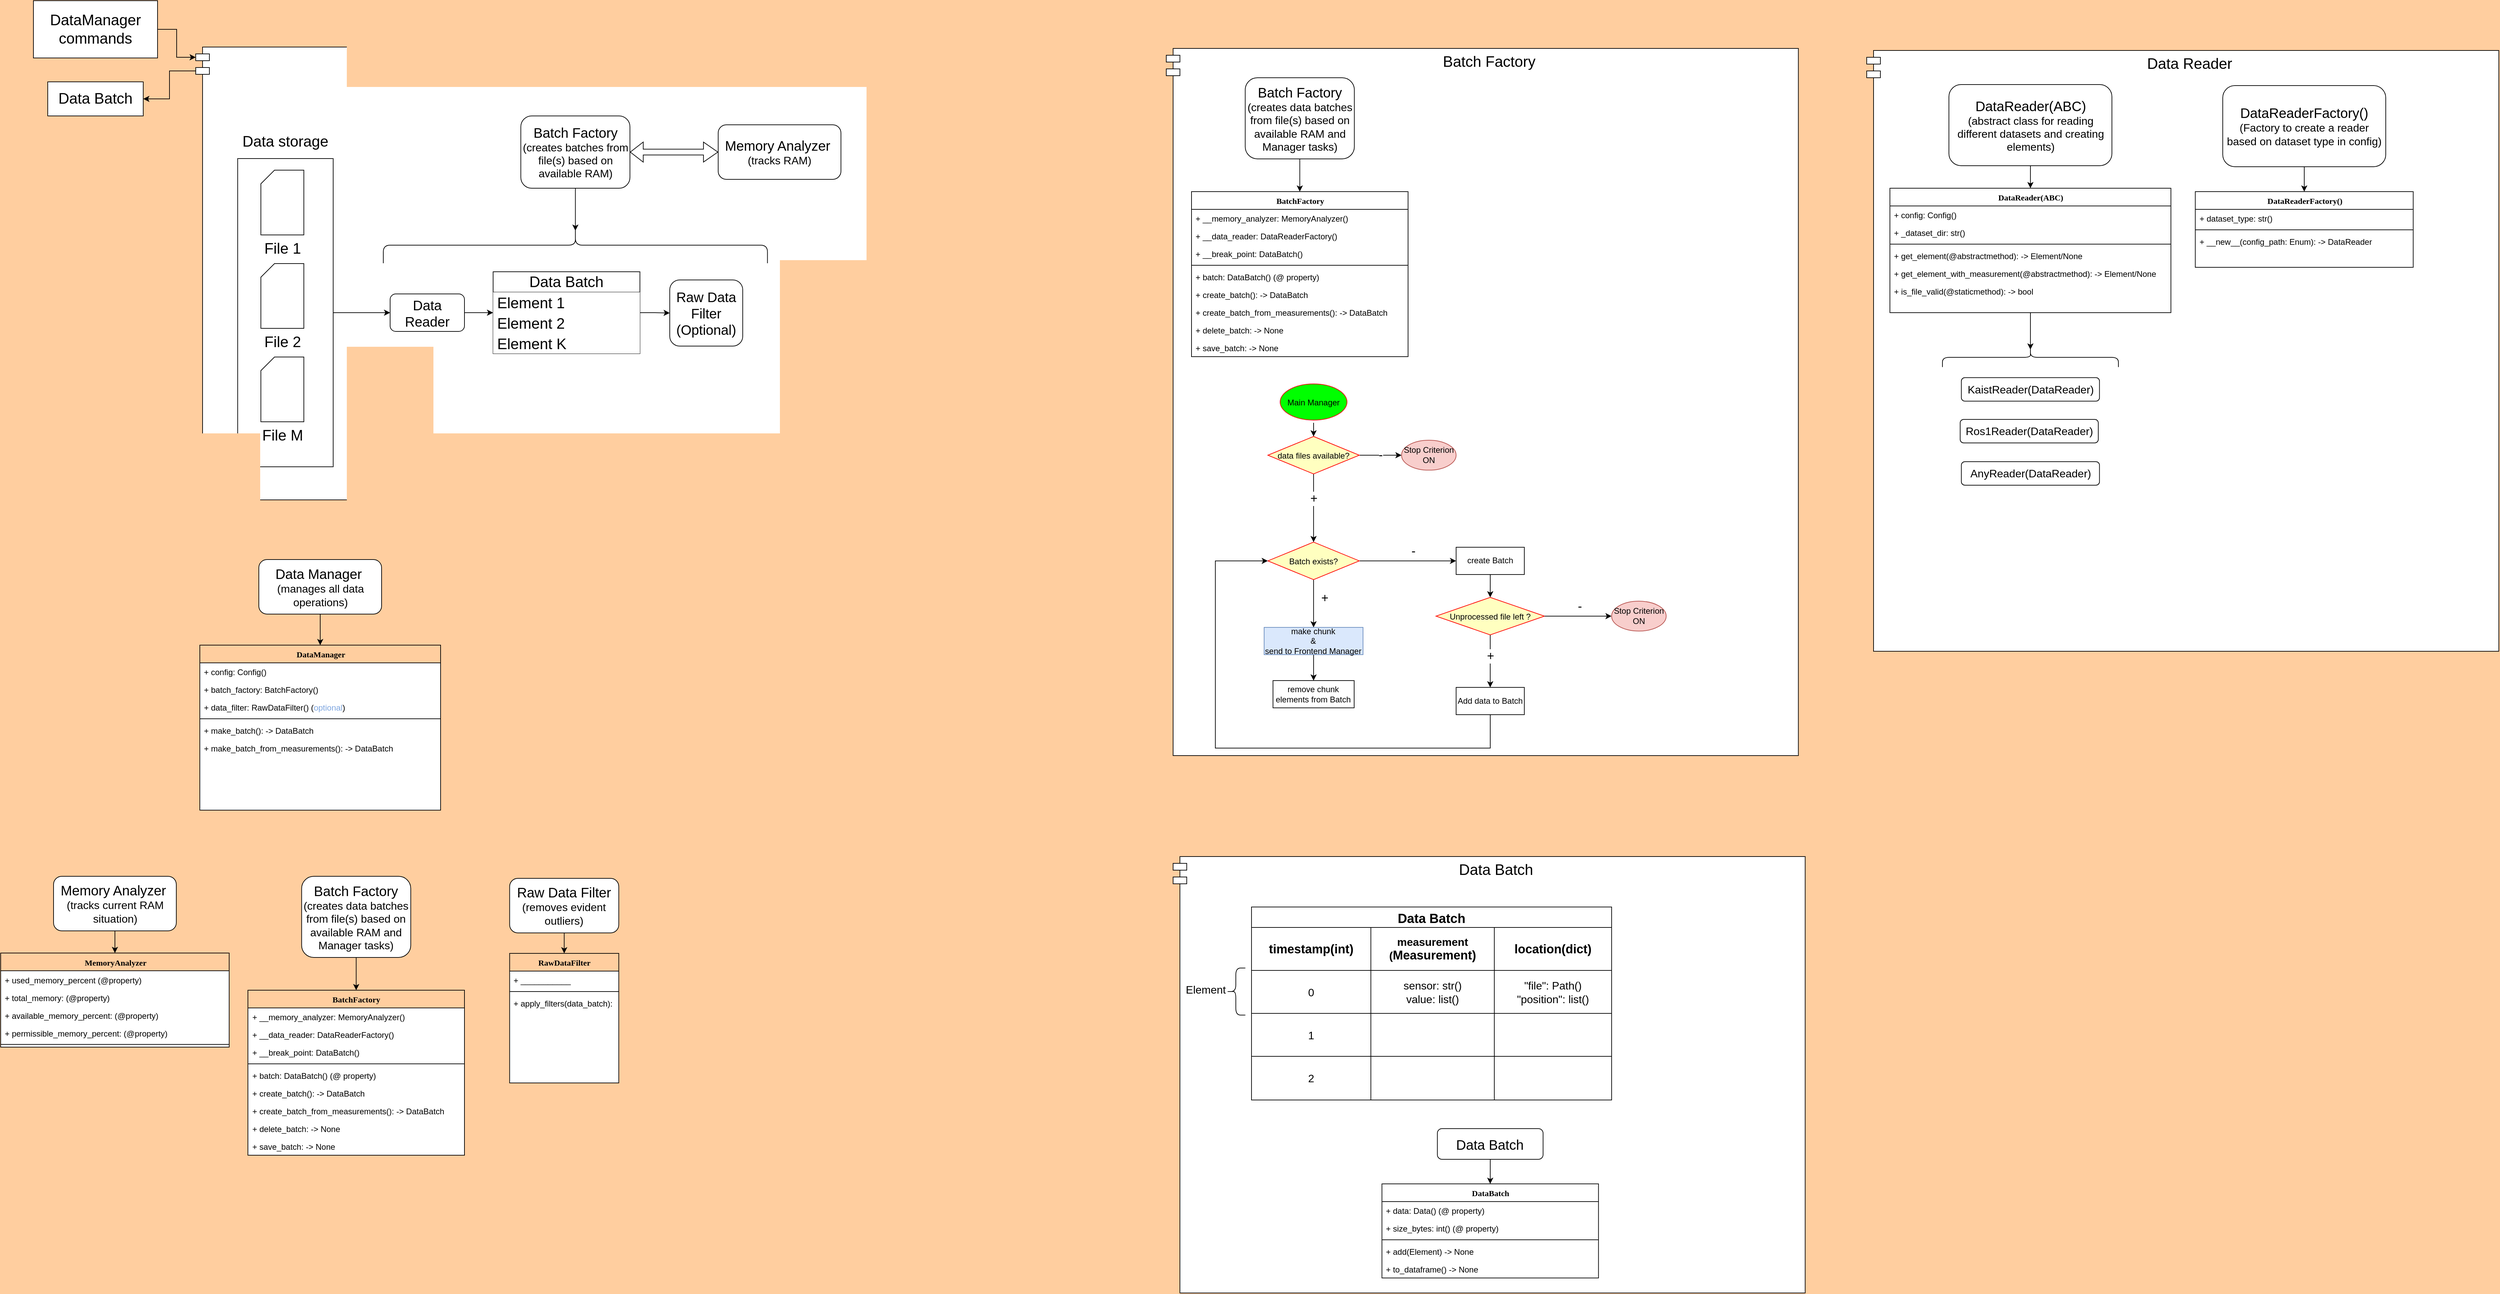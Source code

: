 <mxfile version="21.1.2" type="device">
  <diagram name="Page-1" id="9f46799a-70d6-7492-0946-bef42562c5a5">
    <mxGraphModel dx="4153" dy="280" grid="0" gridSize="10" guides="1" tooltips="1" connect="1" arrows="1" fold="1" page="1" pageScale="1" pageWidth="1100" pageHeight="850" background="#FFCE9F" math="0" shadow="0">
      <root>
        <mxCell id="0" />
        <mxCell id="1" parent="0" />
        <mxCell id="F70WmoociPYeX5_3-wgn-4" value="&lt;span style=&quot;font-size: 22px;&quot;&gt;Data Reader&lt;/span&gt;" style="shape=module;align=left;spacingLeft=20;align=center;verticalAlign=top;whiteSpace=wrap;html=1;" parent="1" vertex="1">
          <mxGeometry x="543" y="959" width="926.75" height="881" as="geometry" />
        </mxCell>
        <mxCell id="ad2ZzV2Z2UHIi6W2xDRR-14" value="&lt;font style=&quot;font-size: 22px;&quot;&gt;Data Batch&lt;/font&gt;" style="shape=module;align=left;spacingLeft=20;align=center;verticalAlign=top;whiteSpace=wrap;html=1;" parent="1" vertex="1">
          <mxGeometry x="-474" y="2141" width="926.75" height="640" as="geometry" />
        </mxCell>
        <mxCell id="vJ2KPYaT7CfqQhwvJW_M-99" value="&lt;font style=&quot;font-size: 22px;&quot;&gt;Batch Factory&lt;/font&gt;" style="shape=module;align=left;spacingLeft=20;align=center;verticalAlign=top;whiteSpace=wrap;html=1;" parent="1" vertex="1">
          <mxGeometry x="-484" y="956" width="926.75" height="1037" as="geometry" />
        </mxCell>
        <mxCell id="_LQi3goQdABTxO5C51Vf-141" style="edgeStyle=orthogonalEdgeStyle;rounded=0;orthogonalLoop=1;jettySize=auto;html=1;exitX=0;exitY=0;exitDx=0;exitDy=35;exitPerimeter=0;entryX=1;entryY=0.5;entryDx=0;entryDy=0;" parent="1" source="_LQi3goQdABTxO5C51Vf-139" target="_LQi3goQdABTxO5C51Vf-29" edge="1">
          <mxGeometry relative="1" as="geometry" />
        </mxCell>
        <mxCell id="_LQi3goQdABTxO5C51Vf-139" value="" style="shape=module;align=left;spacingLeft=20;align=center;verticalAlign=top;whiteSpace=wrap;html=1;" parent="1" vertex="1">
          <mxGeometry x="-1907" y="954" width="1016" height="664" as="geometry" />
        </mxCell>
        <mxCell id="qjjQDpRlZ653jrpLIo1R-124" style="edgeStyle=orthogonalEdgeStyle;rounded=0;orthogonalLoop=1;jettySize=auto;html=1;entryX=0;entryY=0.5;entryDx=0;entryDy=0;" parent="1" source="_LQi3goQdABTxO5C51Vf-115" target="_LQi3goQdABTxO5C51Vf-124" edge="1">
          <mxGeometry relative="1" as="geometry" />
        </mxCell>
        <mxCell id="_LQi3goQdABTxO5C51Vf-115" value="" style="rounded=0;whiteSpace=wrap;html=1;" parent="1" vertex="1">
          <mxGeometry x="-1845.5" y="1117.5" width="140" height="452" as="geometry" />
        </mxCell>
        <mxCell id="cgtKHkuM48J9Ty5OMgtg-14" style="edgeStyle=orthogonalEdgeStyle;rounded=0;orthogonalLoop=1;jettySize=auto;html=1;exitX=0.5;exitY=1;exitDx=0;exitDy=0;entryX=0.5;entryY=0;entryDx=0;entryDy=0;" parent="1" source="lU-VyZ4p-aKHjOAaM008-4" target="cgtKHkuM48J9Ty5OMgtg-1" edge="1">
          <mxGeometry relative="1" as="geometry" />
        </mxCell>
        <mxCell id="lU-VyZ4p-aKHjOAaM008-4" value="&lt;font style=&quot;&quot;&gt;&lt;span style=&quot;font-size: 20px;&quot;&gt;Memory Analyzer&amp;nbsp;&lt;/span&gt;&lt;br&gt;&lt;font style=&quot;font-size: 16px;&quot;&gt;(tracks current RAM situation)&lt;/font&gt;&lt;br&gt;&lt;/font&gt;" style="rounded=1;whiteSpace=wrap;html=1;" parent="1" vertex="1">
          <mxGeometry x="-2115.5" y="2170" width="180" height="80" as="geometry" />
        </mxCell>
        <mxCell id="cgtKHkuM48J9Ty5OMgtg-24" style="edgeStyle=orthogonalEdgeStyle;rounded=0;orthogonalLoop=1;jettySize=auto;html=1;exitX=0.5;exitY=1;exitDx=0;exitDy=0;entryX=0.5;entryY=0;entryDx=0;entryDy=0;" parent="1" source="lU-VyZ4p-aKHjOAaM008-6" target="cgtKHkuM48J9Ty5OMgtg-15" edge="1">
          <mxGeometry relative="1" as="geometry" />
        </mxCell>
        <mxCell id="lU-VyZ4p-aKHjOAaM008-6" value="&lt;font style=&quot;&quot;&gt;&lt;span style=&quot;font-size: 20px;&quot;&gt;Raw Data Filter&lt;/span&gt;&lt;br&gt;&lt;font style=&quot;font-size: 16px;&quot;&gt;(removes evident outliers)&lt;/font&gt;&lt;br&gt;&lt;/font&gt;" style="rounded=1;whiteSpace=wrap;html=1;" parent="1" vertex="1">
          <mxGeometry x="-1446.75" y="2173" width="160" height="80" as="geometry" />
        </mxCell>
        <mxCell id="cgtKHkuM48J9Ty5OMgtg-1" value="MemoryAnalyzer" style="swimlane;html=1;fontStyle=1;align=center;verticalAlign=top;childLayout=stackLayout;horizontal=1;startSize=26;horizontalStack=0;resizeParent=1;resizeLast=0;collapsible=1;marginBottom=0;swimlaneFillColor=#ffffff;rounded=0;shadow=0;comic=0;labelBackgroundColor=none;strokeWidth=1;fillColor=none;fontFamily=Verdana;fontSize=12" parent="1" vertex="1">
          <mxGeometry x="-2193" y="2282.5" width="335" height="138" as="geometry" />
        </mxCell>
        <mxCell id="cgtKHkuM48J9Ty5OMgtg-2" value="+ used_memory_percent (@property)" style="text;html=1;strokeColor=none;fillColor=none;align=left;verticalAlign=top;spacingLeft=4;spacingRight=4;whiteSpace=wrap;overflow=hidden;rotatable=0;points=[[0,0.5],[1,0.5]];portConstraint=eastwest;" parent="cgtKHkuM48J9Ty5OMgtg-1" vertex="1">
          <mxGeometry y="26" width="335" height="26" as="geometry" />
        </mxCell>
        <mxCell id="cgtKHkuM48J9Ty5OMgtg-3" value="+ total_memory: (@property)" style="text;html=1;strokeColor=none;fillColor=none;align=left;verticalAlign=top;spacingLeft=4;spacingRight=4;whiteSpace=wrap;overflow=hidden;rotatable=0;points=[[0,0.5],[1,0.5]];portConstraint=eastwest;" parent="cgtKHkuM48J9Ty5OMgtg-1" vertex="1">
          <mxGeometry y="52" width="335" height="26" as="geometry" />
        </mxCell>
        <mxCell id="cgtKHkuM48J9Ty5OMgtg-4" value="+ available_memory_percent: (@property)" style="text;html=1;strokeColor=none;fillColor=none;align=left;verticalAlign=top;spacingLeft=4;spacingRight=4;whiteSpace=wrap;overflow=hidden;rotatable=0;points=[[0,0.5],[1,0.5]];portConstraint=eastwest;" parent="cgtKHkuM48J9Ty5OMgtg-1" vertex="1">
          <mxGeometry y="78" width="335" height="26" as="geometry" />
        </mxCell>
        <mxCell id="O0jGP6CYuqxbWLlgePDv-6" value="+ permissible_memory_percent: (@property)" style="text;html=1;strokeColor=none;fillColor=none;align=left;verticalAlign=top;spacingLeft=4;spacingRight=4;whiteSpace=wrap;overflow=hidden;rotatable=0;points=[[0,0.5],[1,0.5]];portConstraint=eastwest;" parent="cgtKHkuM48J9Ty5OMgtg-1" vertex="1">
          <mxGeometry y="104" width="335" height="26" as="geometry" />
        </mxCell>
        <mxCell id="cgtKHkuM48J9Ty5OMgtg-7" value="" style="line;html=1;strokeWidth=1;fillColor=none;align=left;verticalAlign=middle;spacingTop=-1;spacingLeft=3;spacingRight=3;rotatable=0;labelPosition=right;points=[];portConstraint=eastwest;" parent="cgtKHkuM48J9Ty5OMgtg-1" vertex="1">
          <mxGeometry y="130" width="335" height="8" as="geometry" />
        </mxCell>
        <mxCell id="cgtKHkuM48J9Ty5OMgtg-15" value="RawDataFilter" style="swimlane;html=1;fontStyle=1;align=center;verticalAlign=top;childLayout=stackLayout;horizontal=1;startSize=26;horizontalStack=0;resizeParent=1;resizeLast=0;collapsible=1;marginBottom=0;swimlaneFillColor=#ffffff;rounded=0;shadow=0;comic=0;labelBackgroundColor=none;strokeWidth=1;fillColor=none;fontFamily=Verdana;fontSize=12" parent="1" vertex="1">
          <mxGeometry x="-1446.75" y="2283" width="160" height="190" as="geometry" />
        </mxCell>
        <mxCell id="DAQNkXUYjtsXxi17LZvh-25" value="+ ___________" style="text;html=1;strokeColor=none;fillColor=none;align=left;verticalAlign=top;spacingLeft=4;spacingRight=4;whiteSpace=wrap;overflow=hidden;rotatable=0;points=[[0,0.5],[1,0.5]];portConstraint=eastwest;" parent="cgtKHkuM48J9Ty5OMgtg-15" vertex="1">
          <mxGeometry y="26" width="160" height="26" as="geometry" />
        </mxCell>
        <mxCell id="cgtKHkuM48J9Ty5OMgtg-19" value="" style="line;html=1;strokeWidth=1;fillColor=none;align=left;verticalAlign=middle;spacingTop=-1;spacingLeft=3;spacingRight=3;rotatable=0;labelPosition=right;points=[];portConstraint=eastwest;" parent="cgtKHkuM48J9Ty5OMgtg-15" vertex="1">
          <mxGeometry y="52" width="160" height="8" as="geometry" />
        </mxCell>
        <mxCell id="U7_jPe6CuGnI9PTVLj4C-41" value="+ apply_filters(data_batch):" style="text;html=1;strokeColor=none;fillColor=none;align=left;verticalAlign=top;spacingLeft=4;spacingRight=4;whiteSpace=wrap;overflow=hidden;rotatable=0;points=[[0,0.5],[1,0.5]];portConstraint=eastwest;" parent="cgtKHkuM48J9Ty5OMgtg-15" vertex="1">
          <mxGeometry y="60" width="160" height="26" as="geometry" />
        </mxCell>
        <mxCell id="_LQi3goQdABTxO5C51Vf-140" style="edgeStyle=orthogonalEdgeStyle;rounded=0;orthogonalLoop=1;jettySize=auto;html=1;entryX=0;entryY=0;entryDx=0;entryDy=15;entryPerimeter=0;" parent="1" source="_LQi3goQdABTxO5C51Vf-28" target="_LQi3goQdABTxO5C51Vf-139" edge="1">
          <mxGeometry relative="1" as="geometry" />
        </mxCell>
        <mxCell id="_LQi3goQdABTxO5C51Vf-28" value="&lt;font style=&quot;font-size: 22px;&quot;&gt;DataManager commands&lt;/font&gt;" style="html=1;whiteSpace=wrap;" parent="1" vertex="1">
          <mxGeometry x="-2145" y="886" width="182" height="84" as="geometry" />
        </mxCell>
        <mxCell id="_LQi3goQdABTxO5C51Vf-29" value="&lt;font style=&quot;font-size: 22px;&quot;&gt;Data Batch&lt;/font&gt;" style="html=1;whiteSpace=wrap;" parent="1" vertex="1">
          <mxGeometry x="-2124" y="1005" width="140" height="50" as="geometry" />
        </mxCell>
        <mxCell id="_LQi3goQdABTxO5C51Vf-53" value="&lt;font style=&quot;font-size: 22px;&quot;&gt;File 1&lt;/font&gt;" style="verticalLabelPosition=bottom;verticalAlign=top;html=1;shape=card;whiteSpace=wrap;size=20;arcSize=12;" parent="1" vertex="1">
          <mxGeometry x="-1811.5" y="1134.5" width="63" height="95" as="geometry" />
        </mxCell>
        <mxCell id="_LQi3goQdABTxO5C51Vf-54" value="&lt;font style=&quot;font-size: 22px;&quot;&gt;File 2&lt;/font&gt;" style="verticalLabelPosition=bottom;verticalAlign=top;html=1;shape=card;whiteSpace=wrap;size=20;arcSize=12;" parent="1" vertex="1">
          <mxGeometry x="-1811.5" y="1271.5" width="63" height="95" as="geometry" />
        </mxCell>
        <mxCell id="_LQi3goQdABTxO5C51Vf-55" value="&lt;font style=&quot;font-size: 22px;&quot;&gt;File M&lt;/font&gt;" style="verticalLabelPosition=bottom;verticalAlign=top;html=1;shape=card;whiteSpace=wrap;size=20;arcSize=12;" parent="1" vertex="1">
          <mxGeometry x="-1811.5" y="1408.5" width="63" height="95" as="geometry" />
        </mxCell>
        <mxCell id="_LQi3goQdABTxO5C51Vf-60" value="&lt;font style=&quot;font-size: 22px;&quot;&gt;Data storage&lt;/font&gt;" style="text;html=1;strokeColor=none;fillColor=none;align=center;verticalAlign=middle;whiteSpace=wrap;rounded=0;" parent="1" vertex="1">
          <mxGeometry x="-1851" y="1077.5" width="151" height="30" as="geometry" />
        </mxCell>
        <mxCell id="_LQi3goQdABTxO5C51Vf-122" value="&lt;font style=&quot;&quot;&gt;&lt;span style=&quot;font-size: 20px;&quot;&gt;Memory Analyzer&amp;nbsp;&lt;/span&gt;&lt;br&gt;&lt;font style=&quot;font-size: 16px;&quot;&gt;(tracks RAM)&lt;/font&gt;&lt;br&gt;&lt;/font&gt;" style="rounded=1;whiteSpace=wrap;html=1;" parent="1" vertex="1">
          <mxGeometry x="-1141" y="1068" width="180" height="80" as="geometry" />
        </mxCell>
        <mxCell id="_LQi3goQdABTxO5C51Vf-126" style="edgeStyle=orthogonalEdgeStyle;rounded=0;orthogonalLoop=1;jettySize=auto;html=1;entryX=0.1;entryY=0.5;entryDx=0;entryDy=0;entryPerimeter=0;" parent="1" source="_LQi3goQdABTxO5C51Vf-123" target="_LQi3goQdABTxO5C51Vf-125" edge="1">
          <mxGeometry relative="1" as="geometry" />
        </mxCell>
        <mxCell id="_LQi3goQdABTxO5C51Vf-123" value="&lt;font style=&quot;&quot;&gt;&lt;span style=&quot;font-size: 20px;&quot;&gt;Batch Factory&lt;/span&gt;&lt;br&gt;&lt;font style=&quot;font-size: 16px;&quot;&gt;(creates batches from file(s) based on available RAM)&lt;/font&gt;&lt;br&gt;&lt;/font&gt;" style="rounded=1;whiteSpace=wrap;html=1;" parent="1" vertex="1">
          <mxGeometry x="-1430.37" y="1055" width="160" height="106" as="geometry" />
        </mxCell>
        <mxCell id="_LQi3goQdABTxO5C51Vf-127" value="" style="shape=flexArrow;endArrow=classic;startArrow=classic;html=1;rounded=0;entryX=1;entryY=0.5;entryDx=0;entryDy=0;width=8.421;startSize=6.695;exitX=0;exitY=0.5;exitDx=0;exitDy=0;" parent="1" source="_LQi3goQdABTxO5C51Vf-122" target="_LQi3goQdABTxO5C51Vf-123" edge="1">
          <mxGeometry width="100" height="100" relative="1" as="geometry">
            <mxPoint x="-1462" y="816.5" as="sourcePoint" />
            <mxPoint x="-1426.5" y="818.5" as="targetPoint" />
          </mxGeometry>
        </mxCell>
        <mxCell id="6h01rewfft6A5AupVk-a-5" style="edgeStyle=orthogonalEdgeStyle;rounded=0;orthogonalLoop=1;jettySize=auto;html=1;entryX=0;entryY=0.5;entryDx=0;entryDy=0;" edge="1" parent="1" source="_LQi3goQdABTxO5C51Vf-124" target="6h01rewfft6A5AupVk-a-1">
          <mxGeometry relative="1" as="geometry" />
        </mxCell>
        <mxCell id="_LQi3goQdABTxO5C51Vf-124" value="&lt;font style=&quot;&quot;&gt;&lt;span style=&quot;font-size: 20px;&quot;&gt;Data Reader&lt;/span&gt;&lt;br&gt;&lt;/font&gt;" style="rounded=1;whiteSpace=wrap;html=1;" parent="1" vertex="1">
          <mxGeometry x="-1622" y="1316" width="109" height="55" as="geometry" />
        </mxCell>
        <mxCell id="DAQNkXUYjtsXxi17LZvh-14" value="&lt;font style=&quot;&quot;&gt;&lt;span style=&quot;font-size: 20px;&quot;&gt;Raw Data Filter (Optional)&lt;/span&gt;&lt;br&gt;&lt;/font&gt;" style="rounded=1;whiteSpace=wrap;html=1;" parent="1" vertex="1">
          <mxGeometry x="-1212" y="1295.5" width="107" height="97" as="geometry" />
        </mxCell>
        <mxCell id="YuVFsrOyRbh0u3Azm9Ra-1" style="edgeStyle=orthogonalEdgeStyle;rounded=0;orthogonalLoop=1;jettySize=auto;html=1;exitX=0.5;exitY=1;exitDx=0;exitDy=0;entryX=0.5;entryY=0;entryDx=0;entryDy=0;" parent="1" source="YuVFsrOyRbh0u3Azm9Ra-2" target="YuVFsrOyRbh0u3Azm9Ra-3" edge="1">
          <mxGeometry relative="1" as="geometry" />
        </mxCell>
        <mxCell id="YuVFsrOyRbh0u3Azm9Ra-2" value="&lt;font style=&quot;&quot;&gt;&lt;span style=&quot;font-size: 20px;&quot;&gt;Data Manager&amp;nbsp;&lt;/span&gt;&lt;br&gt;&lt;font style=&quot;font-size: 16px;&quot;&gt;(manages all data operations)&lt;/font&gt;&lt;br&gt;&lt;/font&gt;" style="rounded=1;whiteSpace=wrap;html=1;" parent="1" vertex="1">
          <mxGeometry x="-1814.5" y="1705.54" width="180" height="80" as="geometry" />
        </mxCell>
        <mxCell id="YuVFsrOyRbh0u3Azm9Ra-3" value="DataManager" style="swimlane;html=1;fontStyle=1;align=center;verticalAlign=top;childLayout=stackLayout;horizontal=1;startSize=26;horizontalStack=0;resizeParent=1;resizeLast=0;collapsible=1;marginBottom=0;swimlaneFillColor=#ffffff;rounded=0;shadow=0;comic=0;labelBackgroundColor=none;strokeWidth=1;fillColor=none;fontFamily=Verdana;fontSize=12" parent="1" vertex="1">
          <mxGeometry x="-1901" y="1831.04" width="353" height="242" as="geometry" />
        </mxCell>
        <mxCell id="O0jGP6CYuqxbWLlgePDv-1" value="+ config: Config()" style="text;html=1;strokeColor=none;fillColor=none;align=left;verticalAlign=top;spacingLeft=4;spacingRight=4;whiteSpace=wrap;overflow=hidden;rotatable=0;points=[[0,0.5],[1,0.5]];portConstraint=eastwest;" parent="YuVFsrOyRbh0u3Azm9Ra-3" vertex="1">
          <mxGeometry y="26" width="353" height="26" as="geometry" />
        </mxCell>
        <mxCell id="YuVFsrOyRbh0u3Azm9Ra-5" value="+ batch_factory: BatchFactory()" style="text;html=1;strokeColor=none;fillColor=none;align=left;verticalAlign=top;spacingLeft=4;spacingRight=4;whiteSpace=wrap;overflow=hidden;rotatable=0;points=[[0,0.5],[1,0.5]];portConstraint=eastwest;" parent="YuVFsrOyRbh0u3Azm9Ra-3" vertex="1">
          <mxGeometry y="52" width="353" height="26" as="geometry" />
        </mxCell>
        <mxCell id="YuVFsrOyRbh0u3Azm9Ra-12" value="+ data_filter: RawDataFilter() (&lt;font color=&quot;#7ea6e0&quot;&gt;optional&lt;/font&gt;)" style="text;html=1;strokeColor=none;fillColor=none;align=left;verticalAlign=top;spacingLeft=4;spacingRight=4;whiteSpace=wrap;overflow=hidden;rotatable=0;points=[[0,0.5],[1,0.5]];portConstraint=eastwest;" parent="YuVFsrOyRbh0u3Azm9Ra-3" vertex="1">
          <mxGeometry y="78" width="353" height="26" as="geometry" />
        </mxCell>
        <mxCell id="YuVFsrOyRbh0u3Azm9Ra-7" value="" style="line;html=1;strokeWidth=1;fillColor=none;align=left;verticalAlign=middle;spacingTop=-1;spacingLeft=3;spacingRight=3;rotatable=0;labelPosition=right;points=[];portConstraint=eastwest;" parent="YuVFsrOyRbh0u3Azm9Ra-3" vertex="1">
          <mxGeometry y="104" width="353" height="8" as="geometry" />
        </mxCell>
        <mxCell id="YuVFsrOyRbh0u3Azm9Ra-10" value="+ make_batch(): -&amp;gt; DataBatch" style="text;html=1;strokeColor=none;fillColor=none;align=left;verticalAlign=top;spacingLeft=4;spacingRight=4;whiteSpace=wrap;overflow=hidden;rotatable=0;points=[[0,0.5],[1,0.5]];portConstraint=eastwest;" parent="YuVFsrOyRbh0u3Azm9Ra-3" vertex="1">
          <mxGeometry y="112" width="353" height="26" as="geometry" />
        </mxCell>
        <mxCell id="YuVFsrOyRbh0u3Azm9Ra-11" value="+ make_batch_from_measurements(): -&amp;gt; DataBatch" style="text;html=1;strokeColor=none;fillColor=none;align=left;verticalAlign=top;spacingLeft=4;spacingRight=4;whiteSpace=wrap;overflow=hidden;rotatable=0;points=[[0,0.5],[1,0.5]];portConstraint=eastwest;" parent="YuVFsrOyRbh0u3Azm9Ra-3" vertex="1">
          <mxGeometry y="138" width="353" height="26" as="geometry" />
        </mxCell>
        <mxCell id="vJ2KPYaT7CfqQhwvJW_M-85" style="edgeStyle=orthogonalEdgeStyle;rounded=0;orthogonalLoop=1;jettySize=auto;html=1;entryX=0.5;entryY=0;entryDx=0;entryDy=0;" parent="1" source="vJ2KPYaT7CfqQhwvJW_M-37" target="vJ2KPYaT7CfqQhwvJW_M-84" edge="1">
          <mxGeometry relative="1" as="geometry" />
        </mxCell>
        <mxCell id="vJ2KPYaT7CfqQhwvJW_M-37" value="Main Manager" style="ellipse;shape=startState;fillColor=#00FF00;strokeColor=#ff0000;fontColor=#000000;" parent="1" vertex="1">
          <mxGeometry x="-321.04" y="1444.0" width="106" height="61" as="geometry" />
        </mxCell>
        <mxCell id="vJ2KPYaT7CfqQhwvJW_M-60" value="Stop Criterion ON" style="ellipse;whiteSpace=wrap;html=1;align=center;fillColor=#f8cecc;strokeColor=#b85450;" parent="1" vertex="1">
          <mxGeometry x="-139.04" y="1530.56" width="80" height="43.87" as="geometry" />
        </mxCell>
        <mxCell id="vJ2KPYaT7CfqQhwvJW_M-64" value="&lt;font style=&quot;font-size: 18px;&quot;&gt;+&lt;/font&gt;" style="edgeStyle=orthogonalEdgeStyle;rounded=0;orthogonalLoop=1;jettySize=auto;html=1;" parent="1" source="vJ2KPYaT7CfqQhwvJW_M-61" target="vJ2KPYaT7CfqQhwvJW_M-63" edge="1">
          <mxGeometry x="-0.235" y="16" relative="1" as="geometry">
            <mxPoint as="offset" />
          </mxGeometry>
        </mxCell>
        <mxCell id="vJ2KPYaT7CfqQhwvJW_M-66" style="edgeStyle=orthogonalEdgeStyle;rounded=0;orthogonalLoop=1;jettySize=auto;html=1;entryX=0;entryY=0.5;entryDx=0;entryDy=0;" parent="1" source="vJ2KPYaT7CfqQhwvJW_M-61" target="vJ2KPYaT7CfqQhwvJW_M-65" edge="1">
          <mxGeometry relative="1" as="geometry">
            <mxPoint x="-104.04" y="1673.97" as="targetPoint" />
            <Array as="points" />
          </mxGeometry>
        </mxCell>
        <mxCell id="vJ2KPYaT7CfqQhwvJW_M-67" value="&lt;font style=&quot;font-size: 18px;&quot;&gt;-&lt;/font&gt;" style="edgeLabel;html=1;align=center;verticalAlign=middle;resizable=0;points=[];" parent="vJ2KPYaT7CfqQhwvJW_M-66" vertex="1" connectable="0">
          <mxGeometry x="0.199" y="-2" relative="1" as="geometry">
            <mxPoint x="-6" y="-17" as="offset" />
          </mxGeometry>
        </mxCell>
        <mxCell id="vJ2KPYaT7CfqQhwvJW_M-61" value="Batch exists?" style="rhombus;fillColor=#ffffc0;strokeColor=#ff0000;" parent="1" vertex="1">
          <mxGeometry x="-335.04" y="1679.97" width="134" height="55" as="geometry" />
        </mxCell>
        <mxCell id="vJ2KPYaT7CfqQhwvJW_M-90" style="edgeStyle=orthogonalEdgeStyle;rounded=0;orthogonalLoop=1;jettySize=auto;html=1;entryX=0.5;entryY=0;entryDx=0;entryDy=0;" parent="1" source="vJ2KPYaT7CfqQhwvJW_M-63" target="vJ2KPYaT7CfqQhwvJW_M-89" edge="1">
          <mxGeometry relative="1" as="geometry" />
        </mxCell>
        <mxCell id="vJ2KPYaT7CfqQhwvJW_M-63" value="make chunk&lt;br&gt;&amp;amp;&lt;br&gt;send to Frontend Manager" style="whiteSpace=wrap;html=1;align=center;fillColor=#dae8fc;strokeColor=#6c8ebf;" parent="1" vertex="1">
          <mxGeometry x="-340.54" y="1804.97" width="145" height="40" as="geometry" />
        </mxCell>
        <mxCell id="vJ2KPYaT7CfqQhwvJW_M-92" style="edgeStyle=orthogonalEdgeStyle;rounded=0;orthogonalLoop=1;jettySize=auto;html=1;entryX=0.5;entryY=0;entryDx=0;entryDy=0;" parent="1" source="vJ2KPYaT7CfqQhwvJW_M-65" target="vJ2KPYaT7CfqQhwvJW_M-91" edge="1">
          <mxGeometry relative="1" as="geometry" />
        </mxCell>
        <mxCell id="vJ2KPYaT7CfqQhwvJW_M-65" value="create Batch" style="whiteSpace=wrap;html=1;align=center;" parent="1" vertex="1">
          <mxGeometry x="-59.04" y="1687.47" width="100" height="40" as="geometry" />
        </mxCell>
        <mxCell id="vJ2KPYaT7CfqQhwvJW_M-71" style="edgeStyle=orthogonalEdgeStyle;rounded=0;orthogonalLoop=1;jettySize=auto;html=1;entryX=0.5;entryY=0;entryDx=0;entryDy=0;exitX=0.5;exitY=1;exitDx=0;exitDy=0;" parent="1" source="vJ2KPYaT7CfqQhwvJW_M-91" target="vJ2KPYaT7CfqQhwvJW_M-79" edge="1">
          <mxGeometry relative="1" as="geometry">
            <mxPoint x="-9.04" y="1810.53" as="sourcePoint" />
            <mxPoint x="-9.04" y="1879.53" as="targetPoint" />
          </mxGeometry>
        </mxCell>
        <mxCell id="vJ2KPYaT7CfqQhwvJW_M-72" value="&lt;font style=&quot;font-size: 18px;&quot;&gt;+&lt;/font&gt;" style="edgeLabel;html=1;align=center;verticalAlign=middle;resizable=0;points=[];" parent="vJ2KPYaT7CfqQhwvJW_M-71" vertex="1" connectable="0">
          <mxGeometry x="-0.267" y="-2" relative="1" as="geometry">
            <mxPoint x="2" y="3" as="offset" />
          </mxGeometry>
        </mxCell>
        <mxCell id="vJ2KPYaT7CfqQhwvJW_M-97" style="edgeStyle=orthogonalEdgeStyle;rounded=0;orthogonalLoop=1;jettySize=auto;html=1;entryX=0;entryY=0.5;entryDx=0;entryDy=0;" parent="1" source="vJ2KPYaT7CfqQhwvJW_M-79" target="vJ2KPYaT7CfqQhwvJW_M-61" edge="1">
          <mxGeometry relative="1" as="geometry">
            <Array as="points">
              <mxPoint x="-9.04" y="1981.97" />
              <mxPoint x="-412.04" y="1981.97" />
              <mxPoint x="-412.04" y="1706.97" />
            </Array>
          </mxGeometry>
        </mxCell>
        <mxCell id="vJ2KPYaT7CfqQhwvJW_M-79" value="Add data to Batch" style="whiteSpace=wrap;html=1;align=center;" parent="1" vertex="1">
          <mxGeometry x="-59.04" y="1892.97" width="100" height="40" as="geometry" />
        </mxCell>
        <mxCell id="vJ2KPYaT7CfqQhwvJW_M-86" value="&lt;font style=&quot;font-size: 18px;&quot;&gt;+&lt;/font&gt;" style="edgeStyle=orthogonalEdgeStyle;rounded=0;orthogonalLoop=1;jettySize=auto;html=1;entryX=0.5;entryY=0;entryDx=0;entryDy=0;" parent="1" source="vJ2KPYaT7CfqQhwvJW_M-84" target="vJ2KPYaT7CfqQhwvJW_M-61" edge="1">
          <mxGeometry x="-0.28" relative="1" as="geometry">
            <mxPoint x="-268.04" y="1644.0" as="targetPoint" />
            <mxPoint as="offset" />
          </mxGeometry>
        </mxCell>
        <mxCell id="vJ2KPYaT7CfqQhwvJW_M-88" value="&lt;font style=&quot;font-size: 18px;&quot;&gt;-&lt;/font&gt;" style="edgeStyle=orthogonalEdgeStyle;rounded=0;orthogonalLoop=1;jettySize=auto;html=1;entryX=0;entryY=0.5;entryDx=0;entryDy=0;" parent="1" source="vJ2KPYaT7CfqQhwvJW_M-84" target="vJ2KPYaT7CfqQhwvJW_M-60" edge="1">
          <mxGeometry relative="1" as="geometry" />
        </mxCell>
        <mxCell id="vJ2KPYaT7CfqQhwvJW_M-84" value="data files available?" style="rhombus;fillColor=#ffffc0;strokeColor=#ff0000;" parent="1" vertex="1">
          <mxGeometry x="-335.04" y="1525.0" width="134" height="55" as="geometry" />
        </mxCell>
        <mxCell id="vJ2KPYaT7CfqQhwvJW_M-89" value="remove chunk elements from Batch" style="whiteSpace=wrap;html=1;align=center;" parent="1" vertex="1">
          <mxGeometry x="-327.54" y="1882.97" width="119" height="40" as="geometry" />
        </mxCell>
        <mxCell id="vJ2KPYaT7CfqQhwvJW_M-91" value="Unprocessed file left ?" style="rhombus;fillColor=#ffffc0;strokeColor=#ff0000;" parent="1" vertex="1">
          <mxGeometry x="-88.54" y="1760.97" width="159" height="55" as="geometry" />
        </mxCell>
        <mxCell id="vJ2KPYaT7CfqQhwvJW_M-94" style="edgeStyle=orthogonalEdgeStyle;rounded=0;orthogonalLoop=1;jettySize=auto;html=1;entryX=0;entryY=0.5;entryDx=0;entryDy=0;exitX=1;exitY=0.5;exitDx=0;exitDy=0;" parent="1" source="vJ2KPYaT7CfqQhwvJW_M-91" target="vJ2KPYaT7CfqQhwvJW_M-96" edge="1">
          <mxGeometry relative="1" as="geometry">
            <mxPoint x="93.96" y="1779.97" as="sourcePoint" />
            <mxPoint x="175.96" y="1779.97" as="targetPoint" />
          </mxGeometry>
        </mxCell>
        <mxCell id="vJ2KPYaT7CfqQhwvJW_M-95" value="&lt;font style=&quot;font-size: 18px;&quot;&gt;-&lt;/font&gt;" style="edgeLabel;html=1;align=center;verticalAlign=middle;resizable=0;points=[];" parent="vJ2KPYaT7CfqQhwvJW_M-94" vertex="1" connectable="0">
          <mxGeometry x="0.253" relative="1" as="geometry">
            <mxPoint x="-10" y="-15" as="offset" />
          </mxGeometry>
        </mxCell>
        <mxCell id="vJ2KPYaT7CfqQhwvJW_M-96" value="Stop Criterion ON" style="ellipse;whiteSpace=wrap;html=1;align=center;fillColor=#f8cecc;strokeColor=#b85450;" parent="1" vertex="1">
          <mxGeometry x="168.96" y="1766.54" width="80" height="43.87" as="geometry" />
        </mxCell>
        <mxCell id="Yq34-QALYJAOTDYTe8Tg-1" style="edgeStyle=orthogonalEdgeStyle;rounded=0;orthogonalLoop=1;jettySize=auto;html=1;exitX=0.5;exitY=1;exitDx=0;exitDy=0;entryX=0.5;entryY=0;entryDx=0;entryDy=0;" parent="1" source="Yq34-QALYJAOTDYTe8Tg-2" target="O0jGP6CYuqxbWLlgePDv-16" edge="1">
          <mxGeometry relative="1" as="geometry">
            <mxPoint x="-308" y="1157.2" as="targetPoint" />
          </mxGeometry>
        </mxCell>
        <mxCell id="Yq34-QALYJAOTDYTe8Tg-2" value="&lt;font style=&quot;&quot;&gt;&lt;span style=&quot;font-size: 20px;&quot;&gt;Batch Factory&lt;/span&gt;&lt;br&gt;&lt;font style=&quot;font-size: 16px;&quot;&gt;(creates data batches from file(s) based on available RAM and Manager tasks)&lt;/font&gt;&lt;br&gt;&lt;/font&gt;" style="rounded=1;whiteSpace=wrap;html=1;" parent="1" vertex="1">
          <mxGeometry x="-368.25" y="999" width="160" height="119" as="geometry" />
        </mxCell>
        <mxCell id="qjjQDpRlZ653jrpLIo1R-77" value="Data Batch" style="shape=table;startSize=30;container=1;collapsible=0;childLayout=tableLayout;strokeColor=default;fontSize=19;fontStyle=1" parent="1" vertex="1">
          <mxGeometry x="-359.04" y="2215" width="528" height="283" as="geometry" />
        </mxCell>
        <mxCell id="qjjQDpRlZ653jrpLIo1R-78" value="" style="shape=tableRow;horizontal=0;startSize=0;swimlaneHead=0;swimlaneBody=0;strokeColor=inherit;top=0;left=0;bottom=0;right=0;collapsible=0;dropTarget=0;fillColor=none;points=[[0,0.5],[1,0.5]];portConstraint=eastwest;fontSize=16;" parent="qjjQDpRlZ653jrpLIo1R-77" vertex="1">
          <mxGeometry y="30" width="528" height="63" as="geometry" />
        </mxCell>
        <mxCell id="qjjQDpRlZ653jrpLIo1R-79" value="&lt;b style=&quot;border-color: var(--border-color);&quot;&gt;&lt;font style=&quot;border-color: var(--border-color); font-size: 18px;&quot;&gt;timestamp(int)&lt;/font&gt;&lt;/b&gt;" style="shape=partialRectangle;html=1;whiteSpace=wrap;connectable=0;strokeColor=inherit;overflow=hidden;fillColor=none;top=0;left=0;bottom=0;right=0;pointerEvents=1;fontSize=16;" parent="qjjQDpRlZ653jrpLIo1R-78" vertex="1">
          <mxGeometry width="175" height="63" as="geometry">
            <mxRectangle width="175" height="63" as="alternateBounds" />
          </mxGeometry>
        </mxCell>
        <mxCell id="qjjQDpRlZ653jrpLIo1R-80" value="&lt;b&gt;measurement&lt;br&gt;(&lt;/b&gt;&lt;b style=&quot;border-color: var(--border-color); font-size: 18px;&quot;&gt;Measurement&lt;/b&gt;&lt;span style=&quot;font-size: 18px;&quot;&gt;&lt;b&gt;)&lt;/b&gt;&lt;/span&gt;" style="shape=partialRectangle;html=1;whiteSpace=wrap;connectable=0;strokeColor=inherit;overflow=hidden;fillColor=none;top=0;left=0;bottom=0;right=0;pointerEvents=1;fontSize=16;" parent="qjjQDpRlZ653jrpLIo1R-78" vertex="1">
          <mxGeometry x="175" width="181" height="63" as="geometry">
            <mxRectangle width="181" height="63" as="alternateBounds" />
          </mxGeometry>
        </mxCell>
        <mxCell id="qjjQDpRlZ653jrpLIo1R-102" value="&lt;b style=&quot;border-color: var(--border-color);&quot;&gt;&lt;font style=&quot;border-color: var(--border-color); font-size: 18px;&quot;&gt;location(dict)&lt;/font&gt;&lt;/b&gt;" style="shape=partialRectangle;html=1;whiteSpace=wrap;connectable=0;strokeColor=inherit;overflow=hidden;fillColor=none;top=0;left=0;bottom=0;right=0;pointerEvents=1;fontSize=16;" parent="qjjQDpRlZ653jrpLIo1R-78" vertex="1">
          <mxGeometry x="356" width="172" height="63" as="geometry">
            <mxRectangle width="172" height="63" as="alternateBounds" />
          </mxGeometry>
        </mxCell>
        <mxCell id="qjjQDpRlZ653jrpLIo1R-82" value="" style="shape=tableRow;horizontal=0;startSize=0;swimlaneHead=0;swimlaneBody=0;strokeColor=inherit;top=0;left=0;bottom=0;right=0;collapsible=0;dropTarget=0;fillColor=none;points=[[0,0.5],[1,0.5]];portConstraint=eastwest;fontSize=16;" parent="qjjQDpRlZ653jrpLIo1R-77" vertex="1">
          <mxGeometry y="93" width="528" height="63" as="geometry" />
        </mxCell>
        <mxCell id="qjjQDpRlZ653jrpLIo1R-83" value="0" style="shape=partialRectangle;html=1;whiteSpace=wrap;connectable=0;strokeColor=inherit;overflow=hidden;fillColor=none;top=0;left=0;bottom=0;right=0;pointerEvents=1;fontSize=16;" parent="qjjQDpRlZ653jrpLIo1R-82" vertex="1">
          <mxGeometry width="175" height="63" as="geometry">
            <mxRectangle width="175" height="63" as="alternateBounds" />
          </mxGeometry>
        </mxCell>
        <mxCell id="qjjQDpRlZ653jrpLIo1R-84" value="sensor: str()&lt;br&gt;value: list()" style="shape=partialRectangle;html=1;whiteSpace=wrap;connectable=0;strokeColor=inherit;overflow=hidden;fillColor=none;top=0;left=0;bottom=0;right=0;pointerEvents=1;fontSize=16;" parent="qjjQDpRlZ653jrpLIo1R-82" vertex="1">
          <mxGeometry x="175" width="181" height="63" as="geometry">
            <mxRectangle width="181" height="63" as="alternateBounds" />
          </mxGeometry>
        </mxCell>
        <mxCell id="qjjQDpRlZ653jrpLIo1R-103" value="&quot;file&quot;: Path()&lt;br style=&quot;border-color: var(--border-color);&quot;&gt;&quot;position&quot;: list()" style="shape=partialRectangle;html=1;whiteSpace=wrap;connectable=0;strokeColor=inherit;overflow=hidden;fillColor=none;top=0;left=0;bottom=0;right=0;pointerEvents=1;fontSize=16;" parent="qjjQDpRlZ653jrpLIo1R-82" vertex="1">
          <mxGeometry x="356" width="172" height="63" as="geometry">
            <mxRectangle width="172" height="63" as="alternateBounds" />
          </mxGeometry>
        </mxCell>
        <mxCell id="qjjQDpRlZ653jrpLIo1R-86" value="" style="shape=tableRow;horizontal=0;startSize=0;swimlaneHead=0;swimlaneBody=0;strokeColor=inherit;top=0;left=0;bottom=0;right=0;collapsible=0;dropTarget=0;fillColor=none;points=[[0,0.5],[1,0.5]];portConstraint=eastwest;fontSize=16;" parent="qjjQDpRlZ653jrpLIo1R-77" vertex="1">
          <mxGeometry y="156" width="528" height="63" as="geometry" />
        </mxCell>
        <mxCell id="qjjQDpRlZ653jrpLIo1R-87" value="1" style="shape=partialRectangle;html=1;whiteSpace=wrap;connectable=0;strokeColor=inherit;overflow=hidden;fillColor=none;top=0;left=0;bottom=0;right=0;pointerEvents=1;fontSize=16;" parent="qjjQDpRlZ653jrpLIo1R-86" vertex="1">
          <mxGeometry width="175" height="63" as="geometry">
            <mxRectangle width="175" height="63" as="alternateBounds" />
          </mxGeometry>
        </mxCell>
        <mxCell id="qjjQDpRlZ653jrpLIo1R-88" value="" style="shape=partialRectangle;html=1;whiteSpace=wrap;connectable=0;strokeColor=inherit;overflow=hidden;fillColor=none;top=0;left=0;bottom=0;right=0;pointerEvents=1;fontSize=16;" parent="qjjQDpRlZ653jrpLIo1R-86" vertex="1">
          <mxGeometry x="175" width="181" height="63" as="geometry">
            <mxRectangle width="181" height="63" as="alternateBounds" />
          </mxGeometry>
        </mxCell>
        <mxCell id="qjjQDpRlZ653jrpLIo1R-104" value="" style="shape=partialRectangle;html=1;whiteSpace=wrap;connectable=0;strokeColor=inherit;overflow=hidden;fillColor=none;top=0;left=0;bottom=0;right=0;pointerEvents=1;fontSize=16;" parent="qjjQDpRlZ653jrpLIo1R-86" vertex="1">
          <mxGeometry x="356" width="172" height="63" as="geometry">
            <mxRectangle width="172" height="63" as="alternateBounds" />
          </mxGeometry>
        </mxCell>
        <mxCell id="qjjQDpRlZ653jrpLIo1R-90" style="shape=tableRow;horizontal=0;startSize=0;swimlaneHead=0;swimlaneBody=0;strokeColor=inherit;top=0;left=0;bottom=0;right=0;collapsible=0;dropTarget=0;fillColor=none;points=[[0,0.5],[1,0.5]];portConstraint=eastwest;fontSize=16;" parent="qjjQDpRlZ653jrpLIo1R-77" vertex="1">
          <mxGeometry y="219" width="528" height="64" as="geometry" />
        </mxCell>
        <mxCell id="qjjQDpRlZ653jrpLIo1R-91" value="2" style="shape=partialRectangle;html=1;whiteSpace=wrap;connectable=0;strokeColor=inherit;overflow=hidden;fillColor=none;top=0;left=0;bottom=0;right=0;pointerEvents=1;fontSize=16;" parent="qjjQDpRlZ653jrpLIo1R-90" vertex="1">
          <mxGeometry width="175" height="64" as="geometry">
            <mxRectangle width="175" height="64" as="alternateBounds" />
          </mxGeometry>
        </mxCell>
        <mxCell id="qjjQDpRlZ653jrpLIo1R-92" value="" style="shape=partialRectangle;html=1;whiteSpace=wrap;connectable=0;strokeColor=inherit;overflow=hidden;fillColor=none;top=0;left=0;bottom=0;right=0;pointerEvents=1;fontSize=16;" parent="qjjQDpRlZ653jrpLIo1R-90" vertex="1">
          <mxGeometry x="175" width="181" height="64" as="geometry">
            <mxRectangle width="181" height="64" as="alternateBounds" />
          </mxGeometry>
        </mxCell>
        <mxCell id="qjjQDpRlZ653jrpLIo1R-105" value="" style="shape=partialRectangle;html=1;whiteSpace=wrap;connectable=0;strokeColor=inherit;overflow=hidden;fillColor=none;top=0;left=0;bottom=0;right=0;pointerEvents=1;fontSize=16;" parent="qjjQDpRlZ653jrpLIo1R-90" vertex="1">
          <mxGeometry x="356" width="172" height="64" as="geometry">
            <mxRectangle width="172" height="64" as="alternateBounds" />
          </mxGeometry>
        </mxCell>
        <mxCell id="_LQi3goQdABTxO5C51Vf-125" value="" style="shape=curlyBracket;whiteSpace=wrap;html=1;rounded=1;labelPosition=left;verticalLabelPosition=middle;align=right;verticalAlign=middle;rotation=90;size=0.5;" parent="1" vertex="1">
          <mxGeometry x="-1376.87" y="962.88" width="53" height="563.25" as="geometry" />
        </mxCell>
        <mxCell id="F70WmoociPYeX5_3-wgn-1" value="" style="shape=curlyBracket;whiteSpace=wrap;html=1;rounded=1;labelPosition=left;verticalLabelPosition=middle;align=right;verticalAlign=middle;" parent="1" vertex="1">
          <mxGeometry x="-396.04" y="2304.5" width="28" height="69" as="geometry" />
        </mxCell>
        <mxCell id="F70WmoociPYeX5_3-wgn-2" value="&lt;font style=&quot;font-size: 16px;&quot;&gt;Element&lt;/font&gt;" style="text;html=1;strokeColor=none;fillColor=none;align=center;verticalAlign=middle;whiteSpace=wrap;rounded=0;" parent="1" vertex="1">
          <mxGeometry x="-456.04" y="2321.08" width="60" height="30" as="geometry" />
        </mxCell>
        <mxCell id="O0jGP6CYuqxbWLlgePDv-43" style="edgeStyle=orthogonalEdgeStyle;rounded=0;orthogonalLoop=1;jettySize=auto;html=1;entryX=0.1;entryY=0.5;entryDx=0;entryDy=0;entryPerimeter=0;" parent="1" source="F70WmoociPYeX5_3-wgn-5" target="O0jGP6CYuqxbWLlgePDv-42" edge="1">
          <mxGeometry relative="1" as="geometry" />
        </mxCell>
        <mxCell id="F70WmoociPYeX5_3-wgn-5" value="DataReader(ABC)" style="swimlane;html=1;fontStyle=1;align=center;verticalAlign=top;childLayout=stackLayout;horizontal=1;startSize=26;horizontalStack=0;resizeParent=1;resizeLast=0;collapsible=1;marginBottom=0;swimlaneFillColor=#ffffff;rounded=0;shadow=0;comic=0;labelBackgroundColor=none;strokeWidth=1;fillColor=none;fontFamily=Verdana;fontSize=12" parent="1" vertex="1">
          <mxGeometry x="577" y="1161" width="412" height="182.5" as="geometry" />
        </mxCell>
        <mxCell id="ad2ZzV2Z2UHIi6W2xDRR-31" value="+ config: Config()&amp;nbsp;" style="text;html=1;strokeColor=none;fillColor=none;align=left;verticalAlign=top;spacingLeft=4;spacingRight=4;whiteSpace=wrap;overflow=hidden;rotatable=0;points=[[0,0.5],[1,0.5]];portConstraint=eastwest;" parent="F70WmoociPYeX5_3-wgn-5" vertex="1">
          <mxGeometry y="26" width="412" height="26" as="geometry" />
        </mxCell>
        <mxCell id="O0jGP6CYuqxbWLlgePDv-34" value="+ _dataset_dir: str()&amp;nbsp;" style="text;html=1;strokeColor=none;fillColor=none;align=left;verticalAlign=top;spacingLeft=4;spacingRight=4;whiteSpace=wrap;overflow=hidden;rotatable=0;points=[[0,0.5],[1,0.5]];portConstraint=eastwest;" parent="F70WmoociPYeX5_3-wgn-5" vertex="1">
          <mxGeometry y="52" width="412" height="26" as="geometry" />
        </mxCell>
        <mxCell id="F70WmoociPYeX5_3-wgn-12" value="" style="line;html=1;strokeWidth=1;fillColor=none;align=left;verticalAlign=middle;spacingTop=-1;spacingLeft=3;spacingRight=3;rotatable=0;labelPosition=right;points=[];portConstraint=eastwest;" parent="F70WmoociPYeX5_3-wgn-5" vertex="1">
          <mxGeometry y="78" width="412" height="8" as="geometry" />
        </mxCell>
        <mxCell id="F70WmoociPYeX5_3-wgn-17" value="+ get_element(@abstractmethod): -&amp;gt; Element/None" style="text;html=1;strokeColor=none;fillColor=none;align=left;verticalAlign=top;spacingLeft=4;spacingRight=4;whiteSpace=wrap;overflow=hidden;rotatable=0;points=[[0,0.5],[1,0.5]];portConstraint=eastwest;" parent="F70WmoociPYeX5_3-wgn-5" vertex="1">
          <mxGeometry y="86" width="412" height="26" as="geometry" />
        </mxCell>
        <mxCell id="O0jGP6CYuqxbWLlgePDv-35" value="+ get_element_with_measurement(@abstractmethod): -&amp;gt; Element/None" style="text;html=1;strokeColor=none;fillColor=none;align=left;verticalAlign=top;spacingLeft=4;spacingRight=4;whiteSpace=wrap;overflow=hidden;rotatable=0;points=[[0,0.5],[1,0.5]];portConstraint=eastwest;" parent="F70WmoociPYeX5_3-wgn-5" vertex="1">
          <mxGeometry y="112" width="412" height="26" as="geometry" />
        </mxCell>
        <mxCell id="O0jGP6CYuqxbWLlgePDv-36" value="+ is_file_valid(@staticmethod): -&amp;gt; bool" style="text;html=1;strokeColor=none;fillColor=none;align=left;verticalAlign=top;spacingLeft=4;spacingRight=4;whiteSpace=wrap;overflow=hidden;rotatable=0;points=[[0,0.5],[1,0.5]];portConstraint=eastwest;" parent="F70WmoociPYeX5_3-wgn-5" vertex="1">
          <mxGeometry y="138" width="412" height="26" as="geometry" />
        </mxCell>
        <mxCell id="O0jGP6CYuqxbWLlgePDv-37" style="edgeStyle=orthogonalEdgeStyle;rounded=0;orthogonalLoop=1;jettySize=auto;html=1;entryX=0.5;entryY=0;entryDx=0;entryDy=0;" parent="1" source="F70WmoociPYeX5_3-wgn-18" target="F70WmoociPYeX5_3-wgn-5" edge="1">
          <mxGeometry relative="1" as="geometry" />
        </mxCell>
        <mxCell id="F70WmoociPYeX5_3-wgn-18" value="&lt;font style=&quot;&quot;&gt;&lt;span style=&quot;font-size: 20px;&quot;&gt;DataReader(ABC)&lt;/span&gt;&lt;br&gt;&lt;font style=&quot;font-size: 16px;&quot;&gt;(abstract class for reading different datasets and creating elements)&lt;/font&gt;&lt;br&gt;&lt;/font&gt;" style="rounded=1;whiteSpace=wrap;html=1;" parent="1" vertex="1">
          <mxGeometry x="663.5" y="1009" width="239" height="119" as="geometry" />
        </mxCell>
        <mxCell id="O0jGP6CYuqxbWLlgePDv-16" value="BatchFactory" style="swimlane;html=1;fontStyle=1;align=center;verticalAlign=top;childLayout=stackLayout;horizontal=1;startSize=26;horizontalStack=0;resizeParent=1;resizeLast=0;collapsible=1;marginBottom=0;swimlaneFillColor=#ffffff;rounded=0;shadow=0;comic=0;labelBackgroundColor=none;strokeWidth=1;fillColor=none;fontFamily=Verdana;fontSize=12" parent="1" vertex="1">
          <mxGeometry x="-447" y="1166" width="317.5" height="242" as="geometry" />
        </mxCell>
        <mxCell id="O0jGP6CYuqxbWLlgePDv-17" value="+ __memory_analyzer: MemoryAnalyzer()" style="text;html=1;strokeColor=none;fillColor=none;align=left;verticalAlign=top;spacingLeft=4;spacingRight=4;whiteSpace=wrap;overflow=hidden;rotatable=0;points=[[0,0.5],[1,0.5]];portConstraint=eastwest;" parent="O0jGP6CYuqxbWLlgePDv-16" vertex="1">
          <mxGeometry y="26" width="317.5" height="26" as="geometry" />
        </mxCell>
        <mxCell id="O0jGP6CYuqxbWLlgePDv-18" value="+ __data_reader: DataReaderFactory()&amp;nbsp;" style="text;html=1;strokeColor=none;fillColor=none;align=left;verticalAlign=top;spacingLeft=4;spacingRight=4;whiteSpace=wrap;overflow=hidden;rotatable=0;points=[[0,0.5],[1,0.5]];portConstraint=eastwest;" parent="O0jGP6CYuqxbWLlgePDv-16" vertex="1">
          <mxGeometry y="52" width="317.5" height="26" as="geometry" />
        </mxCell>
        <mxCell id="O0jGP6CYuqxbWLlgePDv-19" value="+ __break_point: DataBatch()&amp;nbsp;" style="text;html=1;strokeColor=none;fillColor=none;align=left;verticalAlign=top;spacingLeft=4;spacingRight=4;whiteSpace=wrap;overflow=hidden;rotatable=0;points=[[0,0.5],[1,0.5]];portConstraint=eastwest;" parent="O0jGP6CYuqxbWLlgePDv-16" vertex="1">
          <mxGeometry y="78" width="317.5" height="26" as="geometry" />
        </mxCell>
        <mxCell id="O0jGP6CYuqxbWLlgePDv-20" value="" style="line;html=1;strokeWidth=1;fillColor=none;align=left;verticalAlign=middle;spacingTop=-1;spacingLeft=3;spacingRight=3;rotatable=0;labelPosition=right;points=[];portConstraint=eastwest;" parent="O0jGP6CYuqxbWLlgePDv-16" vertex="1">
          <mxGeometry y="104" width="317.5" height="8" as="geometry" />
        </mxCell>
        <mxCell id="ad2ZzV2Z2UHIi6W2xDRR-1" value="+ batch: DataBatch() (@ property)" style="text;html=1;strokeColor=none;fillColor=none;align=left;verticalAlign=top;spacingLeft=4;spacingRight=4;whiteSpace=wrap;overflow=hidden;rotatable=0;points=[[0,0.5],[1,0.5]];portConstraint=eastwest;" parent="O0jGP6CYuqxbWLlgePDv-16" vertex="1">
          <mxGeometry y="112" width="317.5" height="26" as="geometry" />
        </mxCell>
        <mxCell id="O0jGP6CYuqxbWLlgePDv-21" value="+ create_batch(): -&amp;gt; DataBatch" style="text;html=1;strokeColor=none;fillColor=none;align=left;verticalAlign=top;spacingLeft=4;spacingRight=4;whiteSpace=wrap;overflow=hidden;rotatable=0;points=[[0,0.5],[1,0.5]];portConstraint=eastwest;" parent="O0jGP6CYuqxbWLlgePDv-16" vertex="1">
          <mxGeometry y="138" width="317.5" height="26" as="geometry" />
        </mxCell>
        <mxCell id="O0jGP6CYuqxbWLlgePDv-22" value="+ create_batch_from_measurements(): -&amp;gt; DataBatch" style="text;html=1;strokeColor=none;fillColor=none;align=left;verticalAlign=top;spacingLeft=4;spacingRight=4;whiteSpace=wrap;overflow=hidden;rotatable=0;points=[[0,0.5],[1,0.5]];portConstraint=eastwest;" parent="O0jGP6CYuqxbWLlgePDv-16" vertex="1">
          <mxGeometry y="164" width="317.5" height="26" as="geometry" />
        </mxCell>
        <mxCell id="O0jGP6CYuqxbWLlgePDv-23" value="+ delete_batch: -&amp;gt; None" style="text;html=1;strokeColor=none;fillColor=none;align=left;verticalAlign=top;spacingLeft=4;spacingRight=4;whiteSpace=wrap;overflow=hidden;rotatable=0;points=[[0,0.5],[1,0.5]];portConstraint=eastwest;" parent="O0jGP6CYuqxbWLlgePDv-16" vertex="1">
          <mxGeometry y="190" width="317.5" height="26" as="geometry" />
        </mxCell>
        <mxCell id="O0jGP6CYuqxbWLlgePDv-24" value="+ save_batch: -&amp;gt; None" style="text;html=1;strokeColor=none;fillColor=none;align=left;verticalAlign=top;spacingLeft=4;spacingRight=4;whiteSpace=wrap;overflow=hidden;rotatable=0;points=[[0,0.5],[1,0.5]];portConstraint=eastwest;" parent="O0jGP6CYuqxbWLlgePDv-16" vertex="1">
          <mxGeometry y="216" width="317.5" height="26" as="geometry" />
        </mxCell>
        <mxCell id="ad2ZzV2Z2UHIi6W2xDRR-34" style="edgeStyle=orthogonalEdgeStyle;rounded=0;orthogonalLoop=1;jettySize=auto;html=1;entryX=0.5;entryY=0;entryDx=0;entryDy=0;" parent="1" source="O0jGP6CYuqxbWLlgePDv-25" target="O0jGP6CYuqxbWLlgePDv-26" edge="1">
          <mxGeometry relative="1" as="geometry" />
        </mxCell>
        <mxCell id="O0jGP6CYuqxbWLlgePDv-25" value="&lt;font style=&quot;&quot;&gt;&lt;span style=&quot;font-size: 20px;&quot;&gt;DataReaderFactory()&lt;/span&gt;&lt;br&gt;&lt;font style=&quot;font-size: 16px;&quot;&gt;(Factory to create a reader based on dataset type in config)&lt;/font&gt;&lt;br&gt;&lt;/font&gt;" style="rounded=1;whiteSpace=wrap;html=1;" parent="1" vertex="1">
          <mxGeometry x="1065" y="1010.5" width="239" height="119" as="geometry" />
        </mxCell>
        <mxCell id="O0jGP6CYuqxbWLlgePDv-26" value="DataReaderFactory()" style="swimlane;html=1;fontStyle=1;align=center;verticalAlign=top;childLayout=stackLayout;horizontal=1;startSize=26;horizontalStack=0;resizeParent=1;resizeLast=0;collapsible=1;marginBottom=0;swimlaneFillColor=#ffffff;rounded=0;shadow=0;comic=0;labelBackgroundColor=none;strokeWidth=1;fillColor=none;fontFamily=Verdana;fontSize=12" parent="1" vertex="1">
          <mxGeometry x="1024.75" y="1166" width="319.5" height="111" as="geometry" />
        </mxCell>
        <mxCell id="O0jGP6CYuqxbWLlgePDv-31" value="+ dataset_type: str()&amp;nbsp;" style="text;html=1;strokeColor=none;fillColor=none;align=left;verticalAlign=top;spacingLeft=4;spacingRight=4;whiteSpace=wrap;overflow=hidden;rotatable=0;points=[[0,0.5],[1,0.5]];portConstraint=eastwest;" parent="O0jGP6CYuqxbWLlgePDv-26" vertex="1">
          <mxGeometry y="26" width="319.5" height="26" as="geometry" />
        </mxCell>
        <mxCell id="O0jGP6CYuqxbWLlgePDv-32" value="" style="line;html=1;strokeWidth=1;fillColor=none;align=left;verticalAlign=middle;spacingTop=-1;spacingLeft=3;spacingRight=3;rotatable=0;labelPosition=right;points=[];portConstraint=eastwest;" parent="O0jGP6CYuqxbWLlgePDv-26" vertex="1">
          <mxGeometry y="52" width="319.5" height="8" as="geometry" />
        </mxCell>
        <mxCell id="O0jGP6CYuqxbWLlgePDv-33" value="+ __new__(config_path: Enum): -&amp;gt; DataReader" style="text;html=1;strokeColor=none;fillColor=none;align=left;verticalAlign=top;spacingLeft=4;spacingRight=4;whiteSpace=wrap;overflow=hidden;rotatable=0;points=[[0,0.5],[1,0.5]];portConstraint=eastwest;" parent="O0jGP6CYuqxbWLlgePDv-26" vertex="1">
          <mxGeometry y="60" width="319.5" height="40" as="geometry" />
        </mxCell>
        <mxCell id="O0jGP6CYuqxbWLlgePDv-38" value="&lt;font style=&quot;&quot;&gt;&lt;font style=&quot;font-size: 16px;&quot;&gt;KaistReader(DataReader)&lt;/font&gt;&lt;br&gt;&lt;/font&gt;" style="rounded=1;whiteSpace=wrap;html=1;" parent="1" vertex="1">
          <mxGeometry x="681.75" y="1438.75" width="202.5" height="34.5" as="geometry" />
        </mxCell>
        <mxCell id="O0jGP6CYuqxbWLlgePDv-42" value="" style="shape=curlyBracket;whiteSpace=wrap;html=1;rounded=1;labelPosition=left;verticalLabelPosition=middle;align=right;verticalAlign=middle;rotation=90;" parent="1" vertex="1">
          <mxGeometry x="768.75" y="1280" width="28.5" height="258" as="geometry" />
        </mxCell>
        <mxCell id="ad2ZzV2Z2UHIi6W2xDRR-2" style="edgeStyle=orthogonalEdgeStyle;rounded=0;orthogonalLoop=1;jettySize=auto;html=1;exitX=0.5;exitY=1;exitDx=0;exitDy=0;entryX=0.5;entryY=0;entryDx=0;entryDy=0;" parent="1" source="ad2ZzV2Z2UHIi6W2xDRR-3" target="ad2ZzV2Z2UHIi6W2xDRR-4" edge="1">
          <mxGeometry relative="1" as="geometry">
            <mxPoint x="-1691.5" y="2328.2" as="targetPoint" />
          </mxGeometry>
        </mxCell>
        <mxCell id="ad2ZzV2Z2UHIi6W2xDRR-3" value="&lt;font style=&quot;&quot;&gt;&lt;span style=&quot;font-size: 20px;&quot;&gt;Batch Factory&lt;/span&gt;&lt;br&gt;&lt;font style=&quot;font-size: 16px;&quot;&gt;(creates data batches from file(s) based on available RAM and Manager tasks)&lt;/font&gt;&lt;br&gt;&lt;/font&gt;" style="rounded=1;whiteSpace=wrap;html=1;" parent="1" vertex="1">
          <mxGeometry x="-1751.75" y="2170" width="160" height="119" as="geometry" />
        </mxCell>
        <mxCell id="ad2ZzV2Z2UHIi6W2xDRR-4" value="BatchFactory" style="swimlane;html=1;fontStyle=1;align=center;verticalAlign=top;childLayout=stackLayout;horizontal=1;startSize=26;horizontalStack=0;resizeParent=1;resizeLast=0;collapsible=1;marginBottom=0;swimlaneFillColor=#ffffff;rounded=0;shadow=0;comic=0;labelBackgroundColor=none;strokeWidth=1;fillColor=none;fontFamily=Verdana;fontSize=12" parent="1" vertex="1">
          <mxGeometry x="-1830.5" y="2337" width="317.5" height="242" as="geometry" />
        </mxCell>
        <mxCell id="ad2ZzV2Z2UHIi6W2xDRR-5" value="+ __memory_analyzer: MemoryAnalyzer()" style="text;html=1;strokeColor=none;fillColor=none;align=left;verticalAlign=top;spacingLeft=4;spacingRight=4;whiteSpace=wrap;overflow=hidden;rotatable=0;points=[[0,0.5],[1,0.5]];portConstraint=eastwest;" parent="ad2ZzV2Z2UHIi6W2xDRR-4" vertex="1">
          <mxGeometry y="26" width="317.5" height="26" as="geometry" />
        </mxCell>
        <mxCell id="ad2ZzV2Z2UHIi6W2xDRR-6" value="+ __data_reader: DataReaderFactory()&amp;nbsp;" style="text;html=1;strokeColor=none;fillColor=none;align=left;verticalAlign=top;spacingLeft=4;spacingRight=4;whiteSpace=wrap;overflow=hidden;rotatable=0;points=[[0,0.5],[1,0.5]];portConstraint=eastwest;" parent="ad2ZzV2Z2UHIi6W2xDRR-4" vertex="1">
          <mxGeometry y="52" width="317.5" height="26" as="geometry" />
        </mxCell>
        <mxCell id="ad2ZzV2Z2UHIi6W2xDRR-7" value="+ __break_point: DataBatch()&amp;nbsp;" style="text;html=1;strokeColor=none;fillColor=none;align=left;verticalAlign=top;spacingLeft=4;spacingRight=4;whiteSpace=wrap;overflow=hidden;rotatable=0;points=[[0,0.5],[1,0.5]];portConstraint=eastwest;" parent="ad2ZzV2Z2UHIi6W2xDRR-4" vertex="1">
          <mxGeometry y="78" width="317.5" height="26" as="geometry" />
        </mxCell>
        <mxCell id="ad2ZzV2Z2UHIi6W2xDRR-8" value="" style="line;html=1;strokeWidth=1;fillColor=none;align=left;verticalAlign=middle;spacingTop=-1;spacingLeft=3;spacingRight=3;rotatable=0;labelPosition=right;points=[];portConstraint=eastwest;" parent="ad2ZzV2Z2UHIi6W2xDRR-4" vertex="1">
          <mxGeometry y="104" width="317.5" height="8" as="geometry" />
        </mxCell>
        <mxCell id="ad2ZzV2Z2UHIi6W2xDRR-9" value="+ batch: DataBatch() (@ property)" style="text;html=1;strokeColor=none;fillColor=none;align=left;verticalAlign=top;spacingLeft=4;spacingRight=4;whiteSpace=wrap;overflow=hidden;rotatable=0;points=[[0,0.5],[1,0.5]];portConstraint=eastwest;" parent="ad2ZzV2Z2UHIi6W2xDRR-4" vertex="1">
          <mxGeometry y="112" width="317.5" height="26" as="geometry" />
        </mxCell>
        <mxCell id="ad2ZzV2Z2UHIi6W2xDRR-10" value="+ create_batch(): -&amp;gt; DataBatch" style="text;html=1;strokeColor=none;fillColor=none;align=left;verticalAlign=top;spacingLeft=4;spacingRight=4;whiteSpace=wrap;overflow=hidden;rotatable=0;points=[[0,0.5],[1,0.5]];portConstraint=eastwest;" parent="ad2ZzV2Z2UHIi6W2xDRR-4" vertex="1">
          <mxGeometry y="138" width="317.5" height="26" as="geometry" />
        </mxCell>
        <mxCell id="ad2ZzV2Z2UHIi6W2xDRR-11" value="+ create_batch_from_measurements(): -&amp;gt; DataBatch" style="text;html=1;strokeColor=none;fillColor=none;align=left;verticalAlign=top;spacingLeft=4;spacingRight=4;whiteSpace=wrap;overflow=hidden;rotatable=0;points=[[0,0.5],[1,0.5]];portConstraint=eastwest;" parent="ad2ZzV2Z2UHIi6W2xDRR-4" vertex="1">
          <mxGeometry y="164" width="317.5" height="26" as="geometry" />
        </mxCell>
        <mxCell id="ad2ZzV2Z2UHIi6W2xDRR-12" value="+ delete_batch: -&amp;gt; None" style="text;html=1;strokeColor=none;fillColor=none;align=left;verticalAlign=top;spacingLeft=4;spacingRight=4;whiteSpace=wrap;overflow=hidden;rotatable=0;points=[[0,0.5],[1,0.5]];portConstraint=eastwest;" parent="ad2ZzV2Z2UHIi6W2xDRR-4" vertex="1">
          <mxGeometry y="190" width="317.5" height="26" as="geometry" />
        </mxCell>
        <mxCell id="ad2ZzV2Z2UHIi6W2xDRR-13" value="+ save_batch: -&amp;gt; None" style="text;html=1;strokeColor=none;fillColor=none;align=left;verticalAlign=top;spacingLeft=4;spacingRight=4;whiteSpace=wrap;overflow=hidden;rotatable=0;points=[[0,0.5],[1,0.5]];portConstraint=eastwest;" parent="ad2ZzV2Z2UHIi6W2xDRR-4" vertex="1">
          <mxGeometry y="216" width="317.5" height="26" as="geometry" />
        </mxCell>
        <mxCell id="ad2ZzV2Z2UHIi6W2xDRR-26" style="edgeStyle=orthogonalEdgeStyle;rounded=0;orthogonalLoop=1;jettySize=auto;html=1;entryX=0.5;entryY=0;entryDx=0;entryDy=0;" parent="1" source="ad2ZzV2Z2UHIi6W2xDRR-15" target="ad2ZzV2Z2UHIi6W2xDRR-16" edge="1">
          <mxGeometry relative="1" as="geometry" />
        </mxCell>
        <mxCell id="ad2ZzV2Z2UHIi6W2xDRR-15" value="&lt;font style=&quot;&quot;&gt;&lt;span style=&quot;font-size: 20px;&quot;&gt;Data Batch&lt;/span&gt;&lt;br&gt;&lt;/font&gt;" style="rounded=1;whiteSpace=wrap;html=1;" parent="1" vertex="1">
          <mxGeometry x="-86.54" y="2540" width="155" height="45" as="geometry" />
        </mxCell>
        <mxCell id="ad2ZzV2Z2UHIi6W2xDRR-16" value="DataBatch" style="swimlane;html=1;fontStyle=1;align=center;verticalAlign=top;childLayout=stackLayout;horizontal=1;startSize=26;horizontalStack=0;resizeParent=1;resizeLast=0;collapsible=1;marginBottom=0;swimlaneFillColor=#ffffff;rounded=0;shadow=0;comic=0;labelBackgroundColor=none;strokeWidth=1;fillColor=none;fontFamily=Verdana;fontSize=12" parent="1" vertex="1">
          <mxGeometry x="-167.79" y="2621" width="317.5" height="138" as="geometry" />
        </mxCell>
        <mxCell id="ad2ZzV2Z2UHIi6W2xDRR-18" value="+ data: Data() (@ property)&amp;nbsp;" style="text;html=1;strokeColor=none;fillColor=none;align=left;verticalAlign=top;spacingLeft=4;spacingRight=4;whiteSpace=wrap;overflow=hidden;rotatable=0;points=[[0,0.5],[1,0.5]];portConstraint=eastwest;" parent="ad2ZzV2Z2UHIi6W2xDRR-16" vertex="1">
          <mxGeometry y="26" width="317.5" height="26" as="geometry" />
        </mxCell>
        <mxCell id="ad2ZzV2Z2UHIi6W2xDRR-27" value="+ size_bytes: int() (@ property)&amp;nbsp;" style="text;html=1;strokeColor=none;fillColor=none;align=left;verticalAlign=top;spacingLeft=4;spacingRight=4;whiteSpace=wrap;overflow=hidden;rotatable=0;points=[[0,0.5],[1,0.5]];portConstraint=eastwest;" parent="ad2ZzV2Z2UHIi6W2xDRR-16" vertex="1">
          <mxGeometry y="52" width="317.5" height="26" as="geometry" />
        </mxCell>
        <mxCell id="ad2ZzV2Z2UHIi6W2xDRR-20" value="" style="line;html=1;strokeWidth=1;fillColor=none;align=left;verticalAlign=middle;spacingTop=-1;spacingLeft=3;spacingRight=3;rotatable=0;labelPosition=right;points=[];portConstraint=eastwest;" parent="ad2ZzV2Z2UHIi6W2xDRR-16" vertex="1">
          <mxGeometry y="78" width="317.5" height="8" as="geometry" />
        </mxCell>
        <mxCell id="ad2ZzV2Z2UHIi6W2xDRR-28" value="+ add(Element) -&amp;gt; None" style="text;html=1;strokeColor=none;fillColor=none;align=left;verticalAlign=top;spacingLeft=4;spacingRight=4;whiteSpace=wrap;overflow=hidden;rotatable=0;points=[[0,0.5],[1,0.5]];portConstraint=eastwest;" parent="ad2ZzV2Z2UHIi6W2xDRR-16" vertex="1">
          <mxGeometry y="86" width="317.5" height="26" as="geometry" />
        </mxCell>
        <mxCell id="ad2ZzV2Z2UHIi6W2xDRR-21" value="+ to_dataframe() -&amp;gt; None" style="text;html=1;strokeColor=none;fillColor=none;align=left;verticalAlign=top;spacingLeft=4;spacingRight=4;whiteSpace=wrap;overflow=hidden;rotatable=0;points=[[0,0.5],[1,0.5]];portConstraint=eastwest;" parent="ad2ZzV2Z2UHIi6W2xDRR-16" vertex="1">
          <mxGeometry y="112" width="317.5" height="26" as="geometry" />
        </mxCell>
        <mxCell id="ad2ZzV2Z2UHIi6W2xDRR-29" value="&lt;font style=&quot;&quot;&gt;&lt;font style=&quot;font-size: 16px;&quot;&gt;Ros1Reader(DataReader)&lt;/font&gt;&lt;br&gt;&lt;/font&gt;" style="rounded=1;whiteSpace=wrap;html=1;" parent="1" vertex="1">
          <mxGeometry x="680" y="1500" width="202.5" height="34.5" as="geometry" />
        </mxCell>
        <mxCell id="ad2ZzV2Z2UHIi6W2xDRR-30" value="&lt;font style=&quot;&quot;&gt;&lt;font style=&quot;font-size: 16px;&quot;&gt;AnyReader(DataReader)&lt;/font&gt;&lt;br&gt;&lt;/font&gt;" style="rounded=1;whiteSpace=wrap;html=1;" parent="1" vertex="1">
          <mxGeometry x="681.75" y="1562" width="202.5" height="34.5" as="geometry" />
        </mxCell>
        <mxCell id="6h01rewfft6A5AupVk-a-6" style="edgeStyle=orthogonalEdgeStyle;rounded=0;orthogonalLoop=1;jettySize=auto;html=1;entryX=0;entryY=0.5;entryDx=0;entryDy=0;" edge="1" parent="1" source="6h01rewfft6A5AupVk-a-1" target="DAQNkXUYjtsXxi17LZvh-14">
          <mxGeometry relative="1" as="geometry" />
        </mxCell>
        <mxCell id="6h01rewfft6A5AupVk-a-1" value="&lt;font style=&quot;font-size: 22px;&quot;&gt;Data Batch&lt;/font&gt;" style="swimlane;fontStyle=0;childLayout=stackLayout;horizontal=1;startSize=30;horizontalStack=0;resizeParent=1;resizeParentMax=0;resizeLast=0;collapsible=1;marginBottom=0;whiteSpace=wrap;html=1;fillColor=none;" vertex="1" parent="1">
          <mxGeometry x="-1471" y="1283.5" width="215.25" height="120" as="geometry" />
        </mxCell>
        <mxCell id="6h01rewfft6A5AupVk-a-2" value="&lt;font style=&quot;font-size: 22px;&quot;&gt;Element 1&lt;/font&gt;" style="text;strokeColor=none;fillColor=default;align=left;verticalAlign=middle;spacingLeft=4;spacingRight=4;overflow=hidden;points=[[0,0.5],[1,0.5]];portConstraint=eastwest;rotatable=0;whiteSpace=wrap;html=1;" vertex="1" parent="6h01rewfft6A5AupVk-a-1">
          <mxGeometry y="30" width="215.25" height="30" as="geometry" />
        </mxCell>
        <mxCell id="6h01rewfft6A5AupVk-a-3" value="&lt;span style=&quot;font-size: 22px;&quot;&gt;Element 2&lt;/span&gt;" style="text;strokeColor=none;fillColor=default;align=left;verticalAlign=middle;spacingLeft=4;spacingRight=4;overflow=hidden;points=[[0,0.5],[1,0.5]];portConstraint=eastwest;rotatable=0;whiteSpace=wrap;html=1;" vertex="1" parent="6h01rewfft6A5AupVk-a-1">
          <mxGeometry y="60" width="215.25" height="30" as="geometry" />
        </mxCell>
        <mxCell id="6h01rewfft6A5AupVk-a-4" value="&lt;span style=&quot;font-size: 22px;&quot;&gt;Element K&lt;/span&gt;" style="text;strokeColor=none;fillColor=default;align=left;verticalAlign=middle;spacingLeft=4;spacingRight=4;overflow=hidden;points=[[0,0.5],[1,0.5]];portConstraint=eastwest;rotatable=0;whiteSpace=wrap;html=1;" vertex="1" parent="6h01rewfft6A5AupVk-a-1">
          <mxGeometry y="90" width="215.25" height="30" as="geometry" />
        </mxCell>
      </root>
    </mxGraphModel>
  </diagram>
</mxfile>
